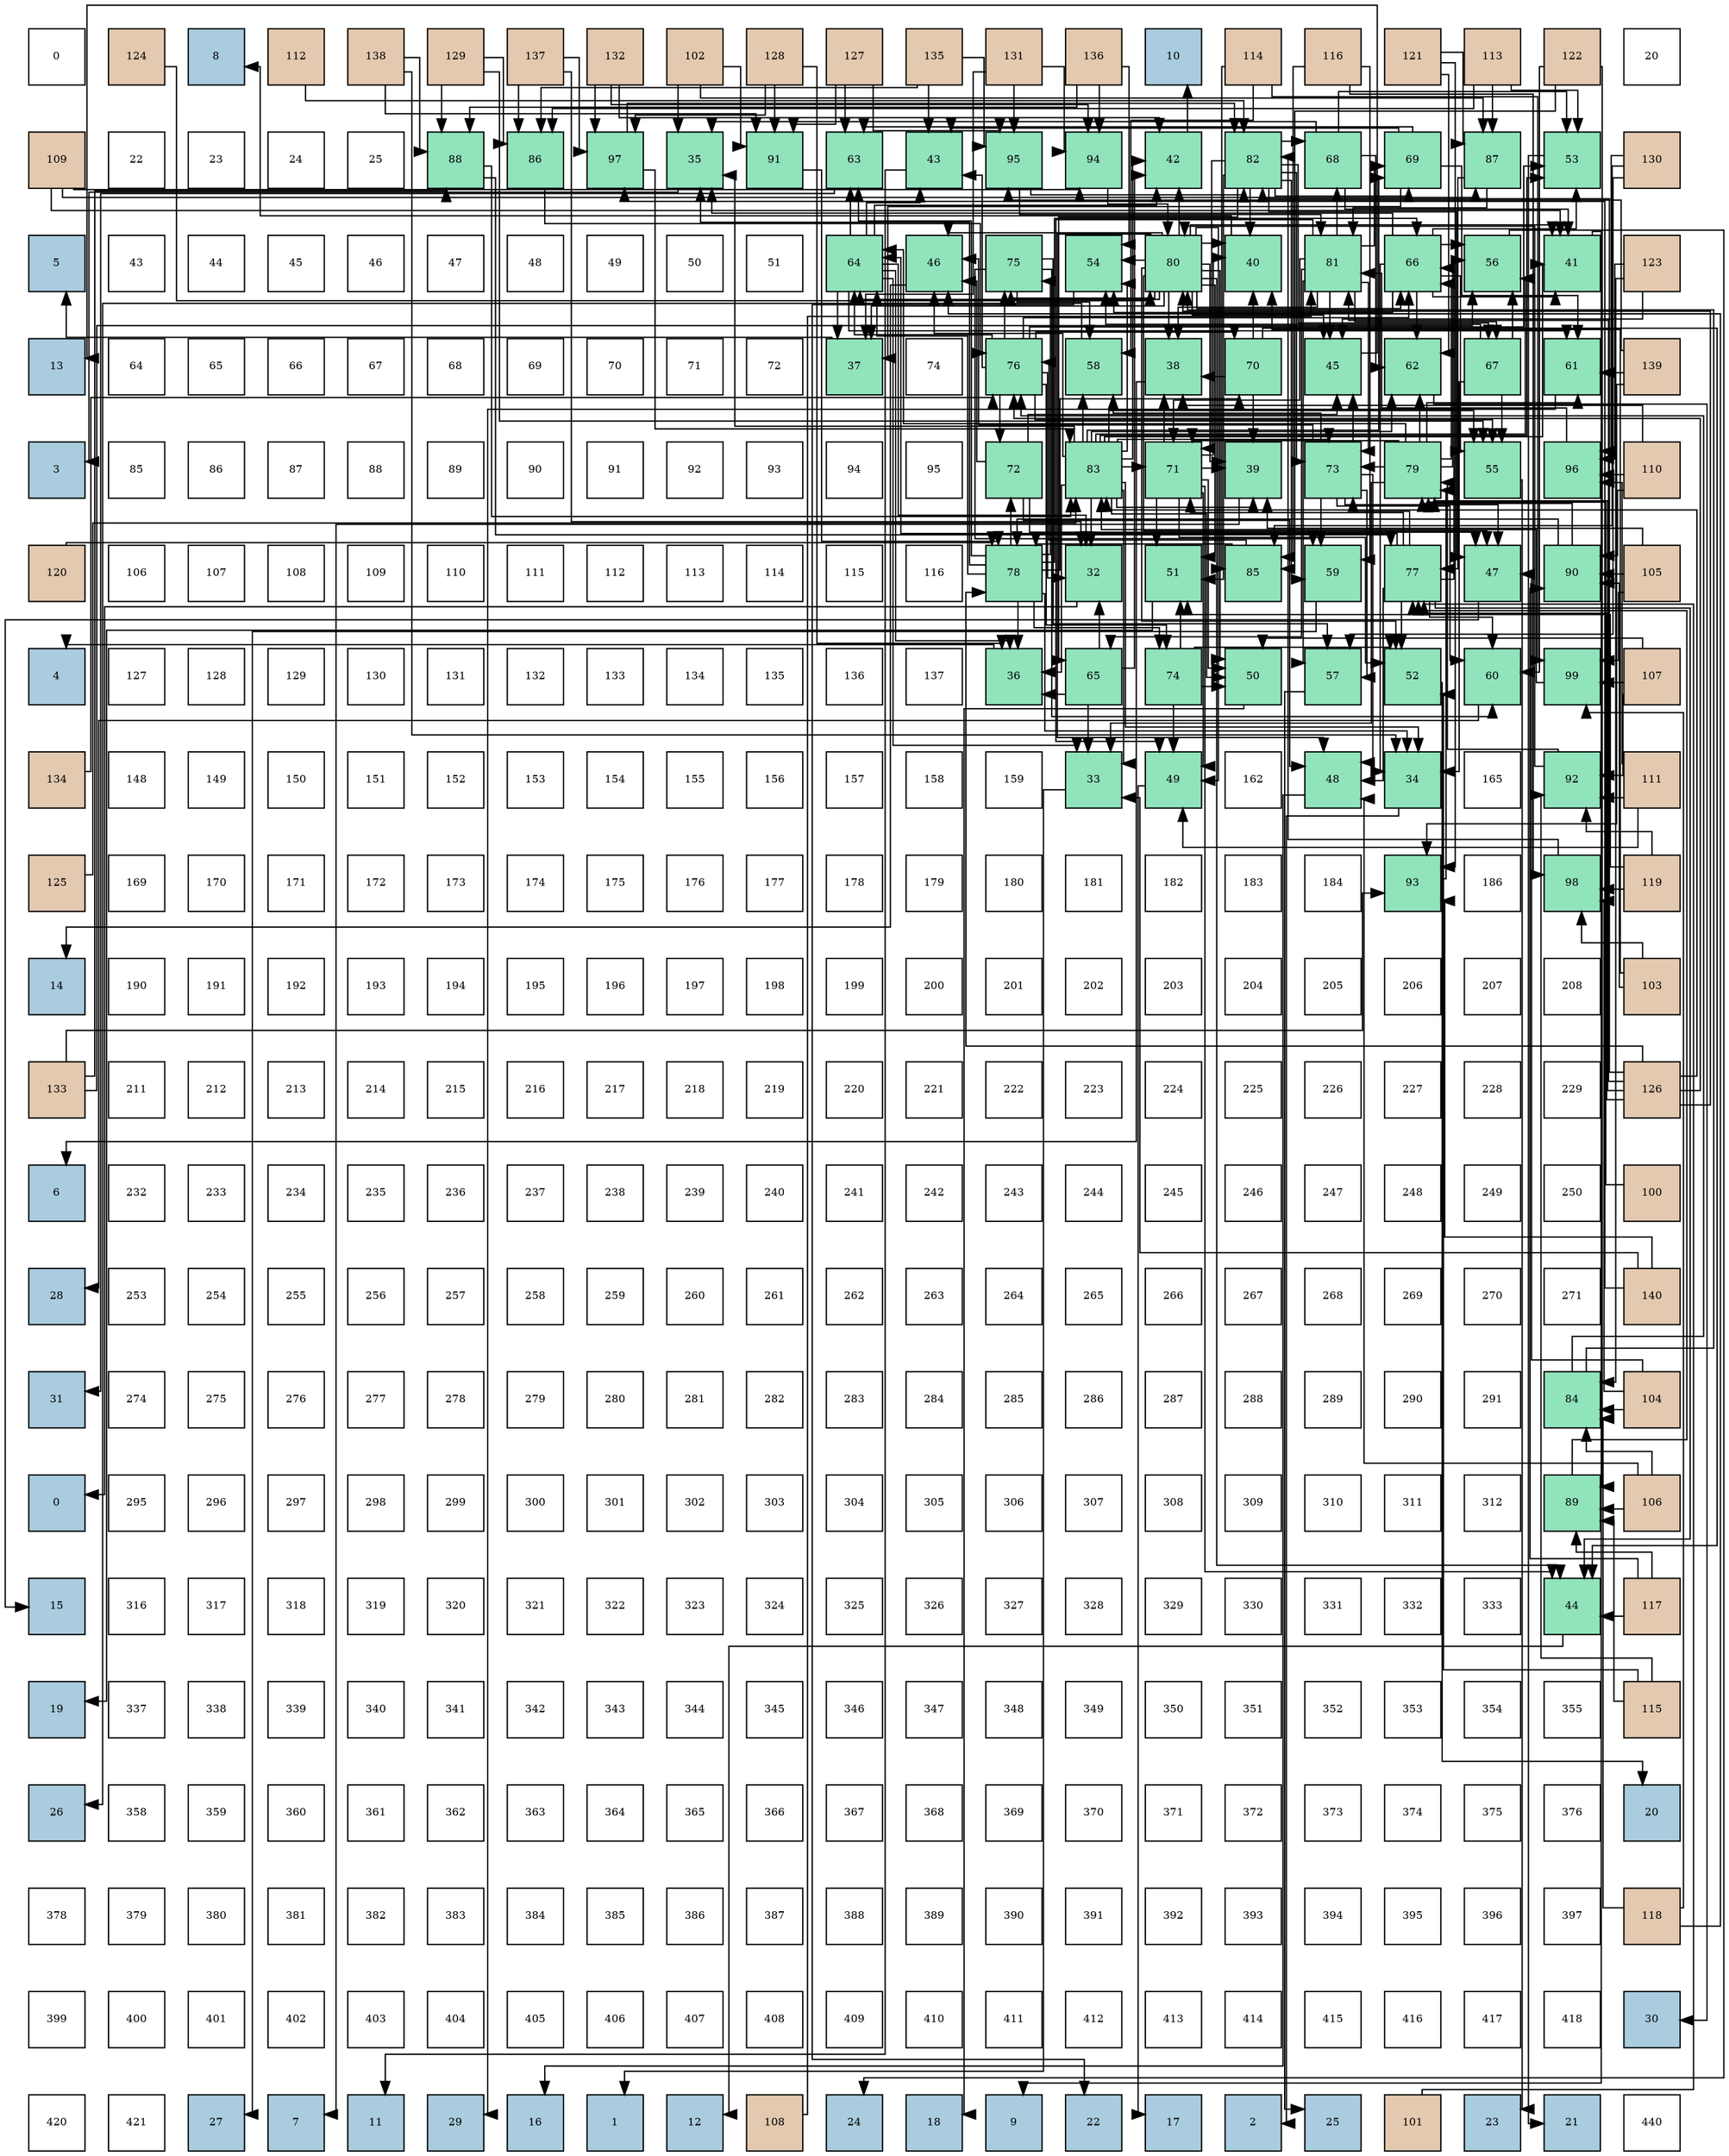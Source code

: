 digraph layout{
 rankdir=TB;
 splines=ortho;
 node [style=filled shape=square fixedsize=true width=0.6];
0[label="0", fontsize=8, fillcolor="#ffffff"];
1[label="124", fontsize=8, fillcolor="#e3c9af"];
2[label="8", fontsize=8, fillcolor="#a9ccde"];
3[label="112", fontsize=8, fillcolor="#e3c9af"];
4[label="138", fontsize=8, fillcolor="#e3c9af"];
5[label="129", fontsize=8, fillcolor="#e3c9af"];
6[label="137", fontsize=8, fillcolor="#e3c9af"];
7[label="132", fontsize=8, fillcolor="#e3c9af"];
8[label="102", fontsize=8, fillcolor="#e3c9af"];
9[label="128", fontsize=8, fillcolor="#e3c9af"];
10[label="127", fontsize=8, fillcolor="#e3c9af"];
11[label="135", fontsize=8, fillcolor="#e3c9af"];
12[label="131", fontsize=8, fillcolor="#e3c9af"];
13[label="136", fontsize=8, fillcolor="#e3c9af"];
14[label="10", fontsize=8, fillcolor="#a9ccde"];
15[label="114", fontsize=8, fillcolor="#e3c9af"];
16[label="116", fontsize=8, fillcolor="#e3c9af"];
17[label="121", fontsize=8, fillcolor="#e3c9af"];
18[label="113", fontsize=8, fillcolor="#e3c9af"];
19[label="122", fontsize=8, fillcolor="#e3c9af"];
20[label="20", fontsize=8, fillcolor="#ffffff"];
21[label="109", fontsize=8, fillcolor="#e3c9af"];
22[label="22", fontsize=8, fillcolor="#ffffff"];
23[label="23", fontsize=8, fillcolor="#ffffff"];
24[label="24", fontsize=8, fillcolor="#ffffff"];
25[label="25", fontsize=8, fillcolor="#ffffff"];
26[label="88", fontsize=8, fillcolor="#91e3bb"];
27[label="86", fontsize=8, fillcolor="#91e3bb"];
28[label="97", fontsize=8, fillcolor="#91e3bb"];
29[label="35", fontsize=8, fillcolor="#91e3bb"];
30[label="91", fontsize=8, fillcolor="#91e3bb"];
31[label="63", fontsize=8, fillcolor="#91e3bb"];
32[label="43", fontsize=8, fillcolor="#91e3bb"];
33[label="95", fontsize=8, fillcolor="#91e3bb"];
34[label="94", fontsize=8, fillcolor="#91e3bb"];
35[label="42", fontsize=8, fillcolor="#91e3bb"];
36[label="82", fontsize=8, fillcolor="#91e3bb"];
37[label="68", fontsize=8, fillcolor="#91e3bb"];
38[label="69", fontsize=8, fillcolor="#91e3bb"];
39[label="87", fontsize=8, fillcolor="#91e3bb"];
40[label="53", fontsize=8, fillcolor="#91e3bb"];
41[label="130", fontsize=8, fillcolor="#e3c9af"];
42[label="5", fontsize=8, fillcolor="#a9ccde"];
43[label="43", fontsize=8, fillcolor="#ffffff"];
44[label="44", fontsize=8, fillcolor="#ffffff"];
45[label="45", fontsize=8, fillcolor="#ffffff"];
46[label="46", fontsize=8, fillcolor="#ffffff"];
47[label="47", fontsize=8, fillcolor="#ffffff"];
48[label="48", fontsize=8, fillcolor="#ffffff"];
49[label="49", fontsize=8, fillcolor="#ffffff"];
50[label="50", fontsize=8, fillcolor="#ffffff"];
51[label="51", fontsize=8, fillcolor="#ffffff"];
52[label="64", fontsize=8, fillcolor="#91e3bb"];
53[label="46", fontsize=8, fillcolor="#91e3bb"];
54[label="75", fontsize=8, fillcolor="#91e3bb"];
55[label="54", fontsize=8, fillcolor="#91e3bb"];
56[label="80", fontsize=8, fillcolor="#91e3bb"];
57[label="40", fontsize=8, fillcolor="#91e3bb"];
58[label="81", fontsize=8, fillcolor="#91e3bb"];
59[label="66", fontsize=8, fillcolor="#91e3bb"];
60[label="56", fontsize=8, fillcolor="#91e3bb"];
61[label="41", fontsize=8, fillcolor="#91e3bb"];
62[label="123", fontsize=8, fillcolor="#e3c9af"];
63[label="13", fontsize=8, fillcolor="#a9ccde"];
64[label="64", fontsize=8, fillcolor="#ffffff"];
65[label="65", fontsize=8, fillcolor="#ffffff"];
66[label="66", fontsize=8, fillcolor="#ffffff"];
67[label="67", fontsize=8, fillcolor="#ffffff"];
68[label="68", fontsize=8, fillcolor="#ffffff"];
69[label="69", fontsize=8, fillcolor="#ffffff"];
70[label="70", fontsize=8, fillcolor="#ffffff"];
71[label="71", fontsize=8, fillcolor="#ffffff"];
72[label="72", fontsize=8, fillcolor="#ffffff"];
73[label="37", fontsize=8, fillcolor="#91e3bb"];
74[label="74", fontsize=8, fillcolor="#ffffff"];
75[label="76", fontsize=8, fillcolor="#91e3bb"];
76[label="58", fontsize=8, fillcolor="#91e3bb"];
77[label="38", fontsize=8, fillcolor="#91e3bb"];
78[label="70", fontsize=8, fillcolor="#91e3bb"];
79[label="45", fontsize=8, fillcolor="#91e3bb"];
80[label="62", fontsize=8, fillcolor="#91e3bb"];
81[label="67", fontsize=8, fillcolor="#91e3bb"];
82[label="61", fontsize=8, fillcolor="#91e3bb"];
83[label="139", fontsize=8, fillcolor="#e3c9af"];
84[label="3", fontsize=8, fillcolor="#a9ccde"];
85[label="85", fontsize=8, fillcolor="#ffffff"];
86[label="86", fontsize=8, fillcolor="#ffffff"];
87[label="87", fontsize=8, fillcolor="#ffffff"];
88[label="88", fontsize=8, fillcolor="#ffffff"];
89[label="89", fontsize=8, fillcolor="#ffffff"];
90[label="90", fontsize=8, fillcolor="#ffffff"];
91[label="91", fontsize=8, fillcolor="#ffffff"];
92[label="92", fontsize=8, fillcolor="#ffffff"];
93[label="93", fontsize=8, fillcolor="#ffffff"];
94[label="94", fontsize=8, fillcolor="#ffffff"];
95[label="95", fontsize=8, fillcolor="#ffffff"];
96[label="72", fontsize=8, fillcolor="#91e3bb"];
97[label="83", fontsize=8, fillcolor="#91e3bb"];
98[label="71", fontsize=8, fillcolor="#91e3bb"];
99[label="39", fontsize=8, fillcolor="#91e3bb"];
100[label="73", fontsize=8, fillcolor="#91e3bb"];
101[label="79", fontsize=8, fillcolor="#91e3bb"];
102[label="55", fontsize=8, fillcolor="#91e3bb"];
103[label="96", fontsize=8, fillcolor="#91e3bb"];
104[label="110", fontsize=8, fillcolor="#e3c9af"];
105[label="120", fontsize=8, fillcolor="#e3c9af"];
106[label="106", fontsize=8, fillcolor="#ffffff"];
107[label="107", fontsize=8, fillcolor="#ffffff"];
108[label="108", fontsize=8, fillcolor="#ffffff"];
109[label="109", fontsize=8, fillcolor="#ffffff"];
110[label="110", fontsize=8, fillcolor="#ffffff"];
111[label="111", fontsize=8, fillcolor="#ffffff"];
112[label="112", fontsize=8, fillcolor="#ffffff"];
113[label="113", fontsize=8, fillcolor="#ffffff"];
114[label="114", fontsize=8, fillcolor="#ffffff"];
115[label="115", fontsize=8, fillcolor="#ffffff"];
116[label="116", fontsize=8, fillcolor="#ffffff"];
117[label="78", fontsize=8, fillcolor="#91e3bb"];
118[label="32", fontsize=8, fillcolor="#91e3bb"];
119[label="51", fontsize=8, fillcolor="#91e3bb"];
120[label="85", fontsize=8, fillcolor="#91e3bb"];
121[label="59", fontsize=8, fillcolor="#91e3bb"];
122[label="77", fontsize=8, fillcolor="#91e3bb"];
123[label="47", fontsize=8, fillcolor="#91e3bb"];
124[label="90", fontsize=8, fillcolor="#91e3bb"];
125[label="105", fontsize=8, fillcolor="#e3c9af"];
126[label="4", fontsize=8, fillcolor="#a9ccde"];
127[label="127", fontsize=8, fillcolor="#ffffff"];
128[label="128", fontsize=8, fillcolor="#ffffff"];
129[label="129", fontsize=8, fillcolor="#ffffff"];
130[label="130", fontsize=8, fillcolor="#ffffff"];
131[label="131", fontsize=8, fillcolor="#ffffff"];
132[label="132", fontsize=8, fillcolor="#ffffff"];
133[label="133", fontsize=8, fillcolor="#ffffff"];
134[label="134", fontsize=8, fillcolor="#ffffff"];
135[label="135", fontsize=8, fillcolor="#ffffff"];
136[label="136", fontsize=8, fillcolor="#ffffff"];
137[label="137", fontsize=8, fillcolor="#ffffff"];
138[label="36", fontsize=8, fillcolor="#91e3bb"];
139[label="65", fontsize=8, fillcolor="#91e3bb"];
140[label="74", fontsize=8, fillcolor="#91e3bb"];
141[label="50", fontsize=8, fillcolor="#91e3bb"];
142[label="57", fontsize=8, fillcolor="#91e3bb"];
143[label="52", fontsize=8, fillcolor="#91e3bb"];
144[label="60", fontsize=8, fillcolor="#91e3bb"];
145[label="99", fontsize=8, fillcolor="#91e3bb"];
146[label="107", fontsize=8, fillcolor="#e3c9af"];
147[label="134", fontsize=8, fillcolor="#e3c9af"];
148[label="148", fontsize=8, fillcolor="#ffffff"];
149[label="149", fontsize=8, fillcolor="#ffffff"];
150[label="150", fontsize=8, fillcolor="#ffffff"];
151[label="151", fontsize=8, fillcolor="#ffffff"];
152[label="152", fontsize=8, fillcolor="#ffffff"];
153[label="153", fontsize=8, fillcolor="#ffffff"];
154[label="154", fontsize=8, fillcolor="#ffffff"];
155[label="155", fontsize=8, fillcolor="#ffffff"];
156[label="156", fontsize=8, fillcolor="#ffffff"];
157[label="157", fontsize=8, fillcolor="#ffffff"];
158[label="158", fontsize=8, fillcolor="#ffffff"];
159[label="159", fontsize=8, fillcolor="#ffffff"];
160[label="33", fontsize=8, fillcolor="#91e3bb"];
161[label="49", fontsize=8, fillcolor="#91e3bb"];
162[label="162", fontsize=8, fillcolor="#ffffff"];
163[label="48", fontsize=8, fillcolor="#91e3bb"];
164[label="34", fontsize=8, fillcolor="#91e3bb"];
165[label="165", fontsize=8, fillcolor="#ffffff"];
166[label="92", fontsize=8, fillcolor="#91e3bb"];
167[label="111", fontsize=8, fillcolor="#e3c9af"];
168[label="125", fontsize=8, fillcolor="#e3c9af"];
169[label="169", fontsize=8, fillcolor="#ffffff"];
170[label="170", fontsize=8, fillcolor="#ffffff"];
171[label="171", fontsize=8, fillcolor="#ffffff"];
172[label="172", fontsize=8, fillcolor="#ffffff"];
173[label="173", fontsize=8, fillcolor="#ffffff"];
174[label="174", fontsize=8, fillcolor="#ffffff"];
175[label="175", fontsize=8, fillcolor="#ffffff"];
176[label="176", fontsize=8, fillcolor="#ffffff"];
177[label="177", fontsize=8, fillcolor="#ffffff"];
178[label="178", fontsize=8, fillcolor="#ffffff"];
179[label="179", fontsize=8, fillcolor="#ffffff"];
180[label="180", fontsize=8, fillcolor="#ffffff"];
181[label="181", fontsize=8, fillcolor="#ffffff"];
182[label="182", fontsize=8, fillcolor="#ffffff"];
183[label="183", fontsize=8, fillcolor="#ffffff"];
184[label="184", fontsize=8, fillcolor="#ffffff"];
185[label="93", fontsize=8, fillcolor="#91e3bb"];
186[label="186", fontsize=8, fillcolor="#ffffff"];
187[label="98", fontsize=8, fillcolor="#91e3bb"];
188[label="119", fontsize=8, fillcolor="#e3c9af"];
189[label="14", fontsize=8, fillcolor="#a9ccde"];
190[label="190", fontsize=8, fillcolor="#ffffff"];
191[label="191", fontsize=8, fillcolor="#ffffff"];
192[label="192", fontsize=8, fillcolor="#ffffff"];
193[label="193", fontsize=8, fillcolor="#ffffff"];
194[label="194", fontsize=8, fillcolor="#ffffff"];
195[label="195", fontsize=8, fillcolor="#ffffff"];
196[label="196", fontsize=8, fillcolor="#ffffff"];
197[label="197", fontsize=8, fillcolor="#ffffff"];
198[label="198", fontsize=8, fillcolor="#ffffff"];
199[label="199", fontsize=8, fillcolor="#ffffff"];
200[label="200", fontsize=8, fillcolor="#ffffff"];
201[label="201", fontsize=8, fillcolor="#ffffff"];
202[label="202", fontsize=8, fillcolor="#ffffff"];
203[label="203", fontsize=8, fillcolor="#ffffff"];
204[label="204", fontsize=8, fillcolor="#ffffff"];
205[label="205", fontsize=8, fillcolor="#ffffff"];
206[label="206", fontsize=8, fillcolor="#ffffff"];
207[label="207", fontsize=8, fillcolor="#ffffff"];
208[label="208", fontsize=8, fillcolor="#ffffff"];
209[label="103", fontsize=8, fillcolor="#e3c9af"];
210[label="133", fontsize=8, fillcolor="#e3c9af"];
211[label="211", fontsize=8, fillcolor="#ffffff"];
212[label="212", fontsize=8, fillcolor="#ffffff"];
213[label="213", fontsize=8, fillcolor="#ffffff"];
214[label="214", fontsize=8, fillcolor="#ffffff"];
215[label="215", fontsize=8, fillcolor="#ffffff"];
216[label="216", fontsize=8, fillcolor="#ffffff"];
217[label="217", fontsize=8, fillcolor="#ffffff"];
218[label="218", fontsize=8, fillcolor="#ffffff"];
219[label="219", fontsize=8, fillcolor="#ffffff"];
220[label="220", fontsize=8, fillcolor="#ffffff"];
221[label="221", fontsize=8, fillcolor="#ffffff"];
222[label="222", fontsize=8, fillcolor="#ffffff"];
223[label="223", fontsize=8, fillcolor="#ffffff"];
224[label="224", fontsize=8, fillcolor="#ffffff"];
225[label="225", fontsize=8, fillcolor="#ffffff"];
226[label="226", fontsize=8, fillcolor="#ffffff"];
227[label="227", fontsize=8, fillcolor="#ffffff"];
228[label="228", fontsize=8, fillcolor="#ffffff"];
229[label="229", fontsize=8, fillcolor="#ffffff"];
230[label="126", fontsize=8, fillcolor="#e3c9af"];
231[label="6", fontsize=8, fillcolor="#a9ccde"];
232[label="232", fontsize=8, fillcolor="#ffffff"];
233[label="233", fontsize=8, fillcolor="#ffffff"];
234[label="234", fontsize=8, fillcolor="#ffffff"];
235[label="235", fontsize=8, fillcolor="#ffffff"];
236[label="236", fontsize=8, fillcolor="#ffffff"];
237[label="237", fontsize=8, fillcolor="#ffffff"];
238[label="238", fontsize=8, fillcolor="#ffffff"];
239[label="239", fontsize=8, fillcolor="#ffffff"];
240[label="240", fontsize=8, fillcolor="#ffffff"];
241[label="241", fontsize=8, fillcolor="#ffffff"];
242[label="242", fontsize=8, fillcolor="#ffffff"];
243[label="243", fontsize=8, fillcolor="#ffffff"];
244[label="244", fontsize=8, fillcolor="#ffffff"];
245[label="245", fontsize=8, fillcolor="#ffffff"];
246[label="246", fontsize=8, fillcolor="#ffffff"];
247[label="247", fontsize=8, fillcolor="#ffffff"];
248[label="248", fontsize=8, fillcolor="#ffffff"];
249[label="249", fontsize=8, fillcolor="#ffffff"];
250[label="250", fontsize=8, fillcolor="#ffffff"];
251[label="100", fontsize=8, fillcolor="#e3c9af"];
252[label="28", fontsize=8, fillcolor="#a9ccde"];
253[label="253", fontsize=8, fillcolor="#ffffff"];
254[label="254", fontsize=8, fillcolor="#ffffff"];
255[label="255", fontsize=8, fillcolor="#ffffff"];
256[label="256", fontsize=8, fillcolor="#ffffff"];
257[label="257", fontsize=8, fillcolor="#ffffff"];
258[label="258", fontsize=8, fillcolor="#ffffff"];
259[label="259", fontsize=8, fillcolor="#ffffff"];
260[label="260", fontsize=8, fillcolor="#ffffff"];
261[label="261", fontsize=8, fillcolor="#ffffff"];
262[label="262", fontsize=8, fillcolor="#ffffff"];
263[label="263", fontsize=8, fillcolor="#ffffff"];
264[label="264", fontsize=8, fillcolor="#ffffff"];
265[label="265", fontsize=8, fillcolor="#ffffff"];
266[label="266", fontsize=8, fillcolor="#ffffff"];
267[label="267", fontsize=8, fillcolor="#ffffff"];
268[label="268", fontsize=8, fillcolor="#ffffff"];
269[label="269", fontsize=8, fillcolor="#ffffff"];
270[label="270", fontsize=8, fillcolor="#ffffff"];
271[label="271", fontsize=8, fillcolor="#ffffff"];
272[label="140", fontsize=8, fillcolor="#e3c9af"];
273[label="31", fontsize=8, fillcolor="#a9ccde"];
274[label="274", fontsize=8, fillcolor="#ffffff"];
275[label="275", fontsize=8, fillcolor="#ffffff"];
276[label="276", fontsize=8, fillcolor="#ffffff"];
277[label="277", fontsize=8, fillcolor="#ffffff"];
278[label="278", fontsize=8, fillcolor="#ffffff"];
279[label="279", fontsize=8, fillcolor="#ffffff"];
280[label="280", fontsize=8, fillcolor="#ffffff"];
281[label="281", fontsize=8, fillcolor="#ffffff"];
282[label="282", fontsize=8, fillcolor="#ffffff"];
283[label="283", fontsize=8, fillcolor="#ffffff"];
284[label="284", fontsize=8, fillcolor="#ffffff"];
285[label="285", fontsize=8, fillcolor="#ffffff"];
286[label="286", fontsize=8, fillcolor="#ffffff"];
287[label="287", fontsize=8, fillcolor="#ffffff"];
288[label="288", fontsize=8, fillcolor="#ffffff"];
289[label="289", fontsize=8, fillcolor="#ffffff"];
290[label="290", fontsize=8, fillcolor="#ffffff"];
291[label="291", fontsize=8, fillcolor="#ffffff"];
292[label="84", fontsize=8, fillcolor="#91e3bb"];
293[label="104", fontsize=8, fillcolor="#e3c9af"];
294[label="0", fontsize=8, fillcolor="#a9ccde"];
295[label="295", fontsize=8, fillcolor="#ffffff"];
296[label="296", fontsize=8, fillcolor="#ffffff"];
297[label="297", fontsize=8, fillcolor="#ffffff"];
298[label="298", fontsize=8, fillcolor="#ffffff"];
299[label="299", fontsize=8, fillcolor="#ffffff"];
300[label="300", fontsize=8, fillcolor="#ffffff"];
301[label="301", fontsize=8, fillcolor="#ffffff"];
302[label="302", fontsize=8, fillcolor="#ffffff"];
303[label="303", fontsize=8, fillcolor="#ffffff"];
304[label="304", fontsize=8, fillcolor="#ffffff"];
305[label="305", fontsize=8, fillcolor="#ffffff"];
306[label="306", fontsize=8, fillcolor="#ffffff"];
307[label="307", fontsize=8, fillcolor="#ffffff"];
308[label="308", fontsize=8, fillcolor="#ffffff"];
309[label="309", fontsize=8, fillcolor="#ffffff"];
310[label="310", fontsize=8, fillcolor="#ffffff"];
311[label="311", fontsize=8, fillcolor="#ffffff"];
312[label="312", fontsize=8, fillcolor="#ffffff"];
313[label="89", fontsize=8, fillcolor="#91e3bb"];
314[label="106", fontsize=8, fillcolor="#e3c9af"];
315[label="15", fontsize=8, fillcolor="#a9ccde"];
316[label="316", fontsize=8, fillcolor="#ffffff"];
317[label="317", fontsize=8, fillcolor="#ffffff"];
318[label="318", fontsize=8, fillcolor="#ffffff"];
319[label="319", fontsize=8, fillcolor="#ffffff"];
320[label="320", fontsize=8, fillcolor="#ffffff"];
321[label="321", fontsize=8, fillcolor="#ffffff"];
322[label="322", fontsize=8, fillcolor="#ffffff"];
323[label="323", fontsize=8, fillcolor="#ffffff"];
324[label="324", fontsize=8, fillcolor="#ffffff"];
325[label="325", fontsize=8, fillcolor="#ffffff"];
326[label="326", fontsize=8, fillcolor="#ffffff"];
327[label="327", fontsize=8, fillcolor="#ffffff"];
328[label="328", fontsize=8, fillcolor="#ffffff"];
329[label="329", fontsize=8, fillcolor="#ffffff"];
330[label="330", fontsize=8, fillcolor="#ffffff"];
331[label="331", fontsize=8, fillcolor="#ffffff"];
332[label="332", fontsize=8, fillcolor="#ffffff"];
333[label="333", fontsize=8, fillcolor="#ffffff"];
334[label="44", fontsize=8, fillcolor="#91e3bb"];
335[label="117", fontsize=8, fillcolor="#e3c9af"];
336[label="19", fontsize=8, fillcolor="#a9ccde"];
337[label="337", fontsize=8, fillcolor="#ffffff"];
338[label="338", fontsize=8, fillcolor="#ffffff"];
339[label="339", fontsize=8, fillcolor="#ffffff"];
340[label="340", fontsize=8, fillcolor="#ffffff"];
341[label="341", fontsize=8, fillcolor="#ffffff"];
342[label="342", fontsize=8, fillcolor="#ffffff"];
343[label="343", fontsize=8, fillcolor="#ffffff"];
344[label="344", fontsize=8, fillcolor="#ffffff"];
345[label="345", fontsize=8, fillcolor="#ffffff"];
346[label="346", fontsize=8, fillcolor="#ffffff"];
347[label="347", fontsize=8, fillcolor="#ffffff"];
348[label="348", fontsize=8, fillcolor="#ffffff"];
349[label="349", fontsize=8, fillcolor="#ffffff"];
350[label="350", fontsize=8, fillcolor="#ffffff"];
351[label="351", fontsize=8, fillcolor="#ffffff"];
352[label="352", fontsize=8, fillcolor="#ffffff"];
353[label="353", fontsize=8, fillcolor="#ffffff"];
354[label="354", fontsize=8, fillcolor="#ffffff"];
355[label="355", fontsize=8, fillcolor="#ffffff"];
356[label="115", fontsize=8, fillcolor="#e3c9af"];
357[label="26", fontsize=8, fillcolor="#a9ccde"];
358[label="358", fontsize=8, fillcolor="#ffffff"];
359[label="359", fontsize=8, fillcolor="#ffffff"];
360[label="360", fontsize=8, fillcolor="#ffffff"];
361[label="361", fontsize=8, fillcolor="#ffffff"];
362[label="362", fontsize=8, fillcolor="#ffffff"];
363[label="363", fontsize=8, fillcolor="#ffffff"];
364[label="364", fontsize=8, fillcolor="#ffffff"];
365[label="365", fontsize=8, fillcolor="#ffffff"];
366[label="366", fontsize=8, fillcolor="#ffffff"];
367[label="367", fontsize=8, fillcolor="#ffffff"];
368[label="368", fontsize=8, fillcolor="#ffffff"];
369[label="369", fontsize=8, fillcolor="#ffffff"];
370[label="370", fontsize=8, fillcolor="#ffffff"];
371[label="371", fontsize=8, fillcolor="#ffffff"];
372[label="372", fontsize=8, fillcolor="#ffffff"];
373[label="373", fontsize=8, fillcolor="#ffffff"];
374[label="374", fontsize=8, fillcolor="#ffffff"];
375[label="375", fontsize=8, fillcolor="#ffffff"];
376[label="376", fontsize=8, fillcolor="#ffffff"];
377[label="20", fontsize=8, fillcolor="#a9ccde"];
378[label="378", fontsize=8, fillcolor="#ffffff"];
379[label="379", fontsize=8, fillcolor="#ffffff"];
380[label="380", fontsize=8, fillcolor="#ffffff"];
381[label="381", fontsize=8, fillcolor="#ffffff"];
382[label="382", fontsize=8, fillcolor="#ffffff"];
383[label="383", fontsize=8, fillcolor="#ffffff"];
384[label="384", fontsize=8, fillcolor="#ffffff"];
385[label="385", fontsize=8, fillcolor="#ffffff"];
386[label="386", fontsize=8, fillcolor="#ffffff"];
387[label="387", fontsize=8, fillcolor="#ffffff"];
388[label="388", fontsize=8, fillcolor="#ffffff"];
389[label="389", fontsize=8, fillcolor="#ffffff"];
390[label="390", fontsize=8, fillcolor="#ffffff"];
391[label="391", fontsize=8, fillcolor="#ffffff"];
392[label="392", fontsize=8, fillcolor="#ffffff"];
393[label="393", fontsize=8, fillcolor="#ffffff"];
394[label="394", fontsize=8, fillcolor="#ffffff"];
395[label="395", fontsize=8, fillcolor="#ffffff"];
396[label="396", fontsize=8, fillcolor="#ffffff"];
397[label="397", fontsize=8, fillcolor="#ffffff"];
398[label="118", fontsize=8, fillcolor="#e3c9af"];
399[label="399", fontsize=8, fillcolor="#ffffff"];
400[label="400", fontsize=8, fillcolor="#ffffff"];
401[label="401", fontsize=8, fillcolor="#ffffff"];
402[label="402", fontsize=8, fillcolor="#ffffff"];
403[label="403", fontsize=8, fillcolor="#ffffff"];
404[label="404", fontsize=8, fillcolor="#ffffff"];
405[label="405", fontsize=8, fillcolor="#ffffff"];
406[label="406", fontsize=8, fillcolor="#ffffff"];
407[label="407", fontsize=8, fillcolor="#ffffff"];
408[label="408", fontsize=8, fillcolor="#ffffff"];
409[label="409", fontsize=8, fillcolor="#ffffff"];
410[label="410", fontsize=8, fillcolor="#ffffff"];
411[label="411", fontsize=8, fillcolor="#ffffff"];
412[label="412", fontsize=8, fillcolor="#ffffff"];
413[label="413", fontsize=8, fillcolor="#ffffff"];
414[label="414", fontsize=8, fillcolor="#ffffff"];
415[label="415", fontsize=8, fillcolor="#ffffff"];
416[label="416", fontsize=8, fillcolor="#ffffff"];
417[label="417", fontsize=8, fillcolor="#ffffff"];
418[label="418", fontsize=8, fillcolor="#ffffff"];
419[label="30", fontsize=8, fillcolor="#a9ccde"];
420[label="420", fontsize=8, fillcolor="#ffffff"];
421[label="421", fontsize=8, fillcolor="#ffffff"];
422[label="27", fontsize=8, fillcolor="#a9ccde"];
423[label="7", fontsize=8, fillcolor="#a9ccde"];
424[label="11", fontsize=8, fillcolor="#a9ccde"];
425[label="29", fontsize=8, fillcolor="#a9ccde"];
426[label="16", fontsize=8, fillcolor="#a9ccde"];
427[label="1", fontsize=8, fillcolor="#a9ccde"];
428[label="12", fontsize=8, fillcolor="#a9ccde"];
429[label="108", fontsize=8, fillcolor="#e3c9af"];
430[label="24", fontsize=8, fillcolor="#a9ccde"];
431[label="18", fontsize=8, fillcolor="#a9ccde"];
432[label="9", fontsize=8, fillcolor="#a9ccde"];
433[label="22", fontsize=8, fillcolor="#a9ccde"];
434[label="17", fontsize=8, fillcolor="#a9ccde"];
435[label="2", fontsize=8, fillcolor="#a9ccde"];
436[label="25", fontsize=8, fillcolor="#a9ccde"];
437[label="101", fontsize=8, fillcolor="#e3c9af"];
438[label="23", fontsize=8, fillcolor="#a9ccde"];
439[label="21", fontsize=8, fillcolor="#a9ccde"];
440[label="440", fontsize=8, fillcolor="#ffffff"];
edge [constraint=false, style=vis];118 -> 294;
160 -> 427;
164 -> 435;
29 -> 84;
138 -> 126;
73 -> 42;
77 -> 231;
99 -> 423;
57 -> 2;
61 -> 432;
35 -> 14;
32 -> 424;
334 -> 428;
79 -> 63;
53 -> 189;
123 -> 315;
163 -> 426;
161 -> 434;
141 -> 431;
119 -> 336;
143 -> 377;
40 -> 439;
55 -> 433;
102 -> 438;
60 -> 430;
142 -> 436;
76 -> 357;
121 -> 422;
144 -> 252;
82 -> 425;
80 -> 419;
31 -> 273;
52 -> 118;
52 -> 160;
52 -> 138;
52 -> 73;
52 -> 35;
52 -> 32;
52 -> 82;
52 -> 31;
139 -> 118;
139 -> 160;
139 -> 138;
139 -> 35;
59 -> 164;
59 -> 29;
59 -> 61;
59 -> 40;
59 -> 55;
59 -> 102;
59 -> 60;
59 -> 80;
81 -> 164;
81 -> 55;
81 -> 102;
81 -> 60;
37 -> 29;
37 -> 61;
37 -> 40;
37 -> 80;
38 -> 73;
38 -> 32;
38 -> 82;
38 -> 31;
78 -> 77;
78 -> 99;
78 -> 57;
78 -> 334;
98 -> 77;
98 -> 99;
98 -> 57;
98 -> 334;
98 -> 161;
98 -> 141;
98 -> 119;
98 -> 143;
96 -> 79;
96 -> 53;
96 -> 123;
96 -> 163;
100 -> 79;
100 -> 53;
100 -> 123;
100 -> 163;
100 -> 142;
100 -> 76;
100 -> 121;
100 -> 144;
140 -> 161;
140 -> 141;
140 -> 119;
140 -> 143;
54 -> 142;
54 -> 76;
54 -> 121;
54 -> 144;
75 -> 118;
75 -> 32;
75 -> 40;
75 -> 102;
75 -> 52;
75 -> 59;
75 -> 78;
75 -> 96;
75 -> 140;
75 -> 54;
122 -> 334;
122 -> 163;
122 -> 143;
122 -> 144;
122 -> 52;
122 -> 59;
122 -> 98;
122 -> 100;
117 -> 164;
117 -> 29;
117 -> 138;
117 -> 31;
117 -> 52;
117 -> 59;
117 -> 78;
117 -> 96;
117 -> 140;
117 -> 54;
101 -> 160;
101 -> 60;
101 -> 82;
101 -> 80;
101 -> 52;
101 -> 59;
101 -> 98;
101 -> 100;
56 -> 73;
56 -> 77;
56 -> 99;
56 -> 57;
56 -> 61;
56 -> 35;
56 -> 334;
56 -> 79;
56 -> 53;
56 -> 123;
56 -> 163;
56 -> 161;
56 -> 141;
56 -> 119;
56 -> 143;
56 -> 55;
56 -> 52;
56 -> 59;
56 -> 54;
58 -> 77;
58 -> 79;
58 -> 161;
58 -> 142;
58 -> 139;
58 -> 81;
58 -> 37;
58 -> 38;
58 -> 98;
58 -> 100;
36 -> 57;
36 -> 123;
36 -> 119;
36 -> 121;
36 -> 139;
36 -> 81;
36 -> 37;
36 -> 38;
36 -> 98;
36 -> 100;
97 -> 118;
97 -> 160;
97 -> 164;
97 -> 29;
97 -> 138;
97 -> 99;
97 -> 61;
97 -> 35;
97 -> 53;
97 -> 141;
97 -> 40;
97 -> 55;
97 -> 102;
97 -> 60;
97 -> 76;
97 -> 80;
97 -> 38;
97 -> 98;
97 -> 100;
292 -> 75;
292 -> 56;
120 -> 75;
120 -> 117;
27 -> 75;
39 -> 122;
39 -> 58;
26 -> 122;
26 -> 97;
313 -> 122;
124 -> 117;
124 -> 101;
30 -> 117;
166 -> 101;
166 -> 56;
185 -> 101;
34 -> 56;
33 -> 58;
33 -> 36;
103 -> 58;
28 -> 36;
28 -> 97;
187 -> 36;
145 -> 97;
251 -> 101;
437 -> 122;
8 -> 29;
8 -> 39;
8 -> 30;
209 -> 57;
209 -> 124;
209 -> 187;
293 -> 123;
293 -> 292;
293 -> 187;
125 -> 99;
125 -> 124;
125 -> 145;
314 -> 163;
314 -> 292;
314 -> 313;
146 -> 141;
146 -> 166;
146 -> 145;
429 -> 58;
21 -> 61;
21 -> 39;
21 -> 34;
104 -> 77;
104 -> 124;
104 -> 103;
167 -> 161;
167 -> 166;
167 -> 103;
3 -> 36;
18 -> 40;
18 -> 27;
18 -> 39;
15 -> 76;
15 -> 120;
15 -> 145;
356 -> 143;
356 -> 313;
356 -> 166;
16 -> 121;
16 -> 120;
16 -> 187;
335 -> 334;
335 -> 313;
335 -> 124;
398 -> 53;
398 -> 292;
398 -> 145;
188 -> 119;
188 -> 166;
188 -> 187;
105 -> 117;
17 -> 80;
17 -> 39;
17 -> 185;
19 -> 144;
19 -> 120;
19 -> 313;
62 -> 79;
62 -> 292;
62 -> 103;
1 -> 56;
168 -> 97;
230 -> 75;
230 -> 122;
230 -> 117;
230 -> 101;
230 -> 56;
230 -> 58;
230 -> 36;
230 -> 97;
10 -> 31;
10 -> 30;
10 -> 33;
9 -> 138;
9 -> 30;
9 -> 28;
5 -> 102;
5 -> 27;
5 -> 26;
41 -> 142;
41 -> 120;
41 -> 103;
12 -> 73;
12 -> 34;
12 -> 33;
7 -> 35;
7 -> 34;
7 -> 28;
210 -> 60;
210 -> 26;
210 -> 185;
147 -> 75;
11 -> 32;
11 -> 27;
11 -> 33;
13 -> 55;
13 -> 26;
13 -> 34;
6 -> 118;
6 -> 27;
6 -> 28;
4 -> 164;
4 -> 26;
4 -> 30;
83 -> 82;
83 -> 185;
83 -> 33;
272 -> 160;
272 -> 185;
272 -> 28;
edge [constraint=true, style=invis];
0 -> 21 -> 42 -> 63 -> 84 -> 105 -> 126 -> 147 -> 168 -> 189 -> 210 -> 231 -> 252 -> 273 -> 294 -> 315 -> 336 -> 357 -> 378 -> 399 -> 420;
1 -> 22 -> 43 -> 64 -> 85 -> 106 -> 127 -> 148 -> 169 -> 190 -> 211 -> 232 -> 253 -> 274 -> 295 -> 316 -> 337 -> 358 -> 379 -> 400 -> 421;
2 -> 23 -> 44 -> 65 -> 86 -> 107 -> 128 -> 149 -> 170 -> 191 -> 212 -> 233 -> 254 -> 275 -> 296 -> 317 -> 338 -> 359 -> 380 -> 401 -> 422;
3 -> 24 -> 45 -> 66 -> 87 -> 108 -> 129 -> 150 -> 171 -> 192 -> 213 -> 234 -> 255 -> 276 -> 297 -> 318 -> 339 -> 360 -> 381 -> 402 -> 423;
4 -> 25 -> 46 -> 67 -> 88 -> 109 -> 130 -> 151 -> 172 -> 193 -> 214 -> 235 -> 256 -> 277 -> 298 -> 319 -> 340 -> 361 -> 382 -> 403 -> 424;
5 -> 26 -> 47 -> 68 -> 89 -> 110 -> 131 -> 152 -> 173 -> 194 -> 215 -> 236 -> 257 -> 278 -> 299 -> 320 -> 341 -> 362 -> 383 -> 404 -> 425;
6 -> 27 -> 48 -> 69 -> 90 -> 111 -> 132 -> 153 -> 174 -> 195 -> 216 -> 237 -> 258 -> 279 -> 300 -> 321 -> 342 -> 363 -> 384 -> 405 -> 426;
7 -> 28 -> 49 -> 70 -> 91 -> 112 -> 133 -> 154 -> 175 -> 196 -> 217 -> 238 -> 259 -> 280 -> 301 -> 322 -> 343 -> 364 -> 385 -> 406 -> 427;
8 -> 29 -> 50 -> 71 -> 92 -> 113 -> 134 -> 155 -> 176 -> 197 -> 218 -> 239 -> 260 -> 281 -> 302 -> 323 -> 344 -> 365 -> 386 -> 407 -> 428;
9 -> 30 -> 51 -> 72 -> 93 -> 114 -> 135 -> 156 -> 177 -> 198 -> 219 -> 240 -> 261 -> 282 -> 303 -> 324 -> 345 -> 366 -> 387 -> 408 -> 429;
10 -> 31 -> 52 -> 73 -> 94 -> 115 -> 136 -> 157 -> 178 -> 199 -> 220 -> 241 -> 262 -> 283 -> 304 -> 325 -> 346 -> 367 -> 388 -> 409 -> 430;
11 -> 32 -> 53 -> 74 -> 95 -> 116 -> 137 -> 158 -> 179 -> 200 -> 221 -> 242 -> 263 -> 284 -> 305 -> 326 -> 347 -> 368 -> 389 -> 410 -> 431;
12 -> 33 -> 54 -> 75 -> 96 -> 117 -> 138 -> 159 -> 180 -> 201 -> 222 -> 243 -> 264 -> 285 -> 306 -> 327 -> 348 -> 369 -> 390 -> 411 -> 432;
13 -> 34 -> 55 -> 76 -> 97 -> 118 -> 139 -> 160 -> 181 -> 202 -> 223 -> 244 -> 265 -> 286 -> 307 -> 328 -> 349 -> 370 -> 391 -> 412 -> 433;
14 -> 35 -> 56 -> 77 -> 98 -> 119 -> 140 -> 161 -> 182 -> 203 -> 224 -> 245 -> 266 -> 287 -> 308 -> 329 -> 350 -> 371 -> 392 -> 413 -> 434;
15 -> 36 -> 57 -> 78 -> 99 -> 120 -> 141 -> 162 -> 183 -> 204 -> 225 -> 246 -> 267 -> 288 -> 309 -> 330 -> 351 -> 372 -> 393 -> 414 -> 435;
16 -> 37 -> 58 -> 79 -> 100 -> 121 -> 142 -> 163 -> 184 -> 205 -> 226 -> 247 -> 268 -> 289 -> 310 -> 331 -> 352 -> 373 -> 394 -> 415 -> 436;
17 -> 38 -> 59 -> 80 -> 101 -> 122 -> 143 -> 164 -> 185 -> 206 -> 227 -> 248 -> 269 -> 290 -> 311 -> 332 -> 353 -> 374 -> 395 -> 416 -> 437;
18 -> 39 -> 60 -> 81 -> 102 -> 123 -> 144 -> 165 -> 186 -> 207 -> 228 -> 249 -> 270 -> 291 -> 312 -> 333 -> 354 -> 375 -> 396 -> 417 -> 438;
19 -> 40 -> 61 -> 82 -> 103 -> 124 -> 145 -> 166 -> 187 -> 208 -> 229 -> 250 -> 271 -> 292 -> 313 -> 334 -> 355 -> 376 -> 397 -> 418 -> 439;
20 -> 41 -> 62 -> 83 -> 104 -> 125 -> 146 -> 167 -> 188 -> 209 -> 230 -> 251 -> 272 -> 293 -> 314 -> 335 -> 356 -> 377 -> 398 -> 419 -> 440;
rank = same {0 -> 1 -> 2 -> 3 -> 4 -> 5 -> 6 -> 7 -> 8 -> 9 -> 10 -> 11 -> 12 -> 13 -> 14 -> 15 -> 16 -> 17 -> 18 -> 19 -> 20};
rank = same {21 -> 22 -> 23 -> 24 -> 25 -> 26 -> 27 -> 28 -> 29 -> 30 -> 31 -> 32 -> 33 -> 34 -> 35 -> 36 -> 37 -> 38 -> 39 -> 40 -> 41};
rank = same {42 -> 43 -> 44 -> 45 -> 46 -> 47 -> 48 -> 49 -> 50 -> 51 -> 52 -> 53 -> 54 -> 55 -> 56 -> 57 -> 58 -> 59 -> 60 -> 61 -> 62};
rank = same {63 -> 64 -> 65 -> 66 -> 67 -> 68 -> 69 -> 70 -> 71 -> 72 -> 73 -> 74 -> 75 -> 76 -> 77 -> 78 -> 79 -> 80 -> 81 -> 82 -> 83};
rank = same {84 -> 85 -> 86 -> 87 -> 88 -> 89 -> 90 -> 91 -> 92 -> 93 -> 94 -> 95 -> 96 -> 97 -> 98 -> 99 -> 100 -> 101 -> 102 -> 103 -> 104};
rank = same {105 -> 106 -> 107 -> 108 -> 109 -> 110 -> 111 -> 112 -> 113 -> 114 -> 115 -> 116 -> 117 -> 118 -> 119 -> 120 -> 121 -> 122 -> 123 -> 124 -> 125};
rank = same {126 -> 127 -> 128 -> 129 -> 130 -> 131 -> 132 -> 133 -> 134 -> 135 -> 136 -> 137 -> 138 -> 139 -> 140 -> 141 -> 142 -> 143 -> 144 -> 145 -> 146};
rank = same {147 -> 148 -> 149 -> 150 -> 151 -> 152 -> 153 -> 154 -> 155 -> 156 -> 157 -> 158 -> 159 -> 160 -> 161 -> 162 -> 163 -> 164 -> 165 -> 166 -> 167};
rank = same {168 -> 169 -> 170 -> 171 -> 172 -> 173 -> 174 -> 175 -> 176 -> 177 -> 178 -> 179 -> 180 -> 181 -> 182 -> 183 -> 184 -> 185 -> 186 -> 187 -> 188};
rank = same {189 -> 190 -> 191 -> 192 -> 193 -> 194 -> 195 -> 196 -> 197 -> 198 -> 199 -> 200 -> 201 -> 202 -> 203 -> 204 -> 205 -> 206 -> 207 -> 208 -> 209};
rank = same {210 -> 211 -> 212 -> 213 -> 214 -> 215 -> 216 -> 217 -> 218 -> 219 -> 220 -> 221 -> 222 -> 223 -> 224 -> 225 -> 226 -> 227 -> 228 -> 229 -> 230};
rank = same {231 -> 232 -> 233 -> 234 -> 235 -> 236 -> 237 -> 238 -> 239 -> 240 -> 241 -> 242 -> 243 -> 244 -> 245 -> 246 -> 247 -> 248 -> 249 -> 250 -> 251};
rank = same {252 -> 253 -> 254 -> 255 -> 256 -> 257 -> 258 -> 259 -> 260 -> 261 -> 262 -> 263 -> 264 -> 265 -> 266 -> 267 -> 268 -> 269 -> 270 -> 271 -> 272};
rank = same {273 -> 274 -> 275 -> 276 -> 277 -> 278 -> 279 -> 280 -> 281 -> 282 -> 283 -> 284 -> 285 -> 286 -> 287 -> 288 -> 289 -> 290 -> 291 -> 292 -> 293};
rank = same {294 -> 295 -> 296 -> 297 -> 298 -> 299 -> 300 -> 301 -> 302 -> 303 -> 304 -> 305 -> 306 -> 307 -> 308 -> 309 -> 310 -> 311 -> 312 -> 313 -> 314};
rank = same {315 -> 316 -> 317 -> 318 -> 319 -> 320 -> 321 -> 322 -> 323 -> 324 -> 325 -> 326 -> 327 -> 328 -> 329 -> 330 -> 331 -> 332 -> 333 -> 334 -> 335};
rank = same {336 -> 337 -> 338 -> 339 -> 340 -> 341 -> 342 -> 343 -> 344 -> 345 -> 346 -> 347 -> 348 -> 349 -> 350 -> 351 -> 352 -> 353 -> 354 -> 355 -> 356};
rank = same {357 -> 358 -> 359 -> 360 -> 361 -> 362 -> 363 -> 364 -> 365 -> 366 -> 367 -> 368 -> 369 -> 370 -> 371 -> 372 -> 373 -> 374 -> 375 -> 376 -> 377};
rank = same {378 -> 379 -> 380 -> 381 -> 382 -> 383 -> 384 -> 385 -> 386 -> 387 -> 388 -> 389 -> 390 -> 391 -> 392 -> 393 -> 394 -> 395 -> 396 -> 397 -> 398};
rank = same {399 -> 400 -> 401 -> 402 -> 403 -> 404 -> 405 -> 406 -> 407 -> 408 -> 409 -> 410 -> 411 -> 412 -> 413 -> 414 -> 415 -> 416 -> 417 -> 418 -> 419};
rank = same {420 -> 421 -> 422 -> 423 -> 424 -> 425 -> 426 -> 427 -> 428 -> 429 -> 430 -> 431 -> 432 -> 433 -> 434 -> 435 -> 436 -> 437 -> 438 -> 439 -> 440};
}